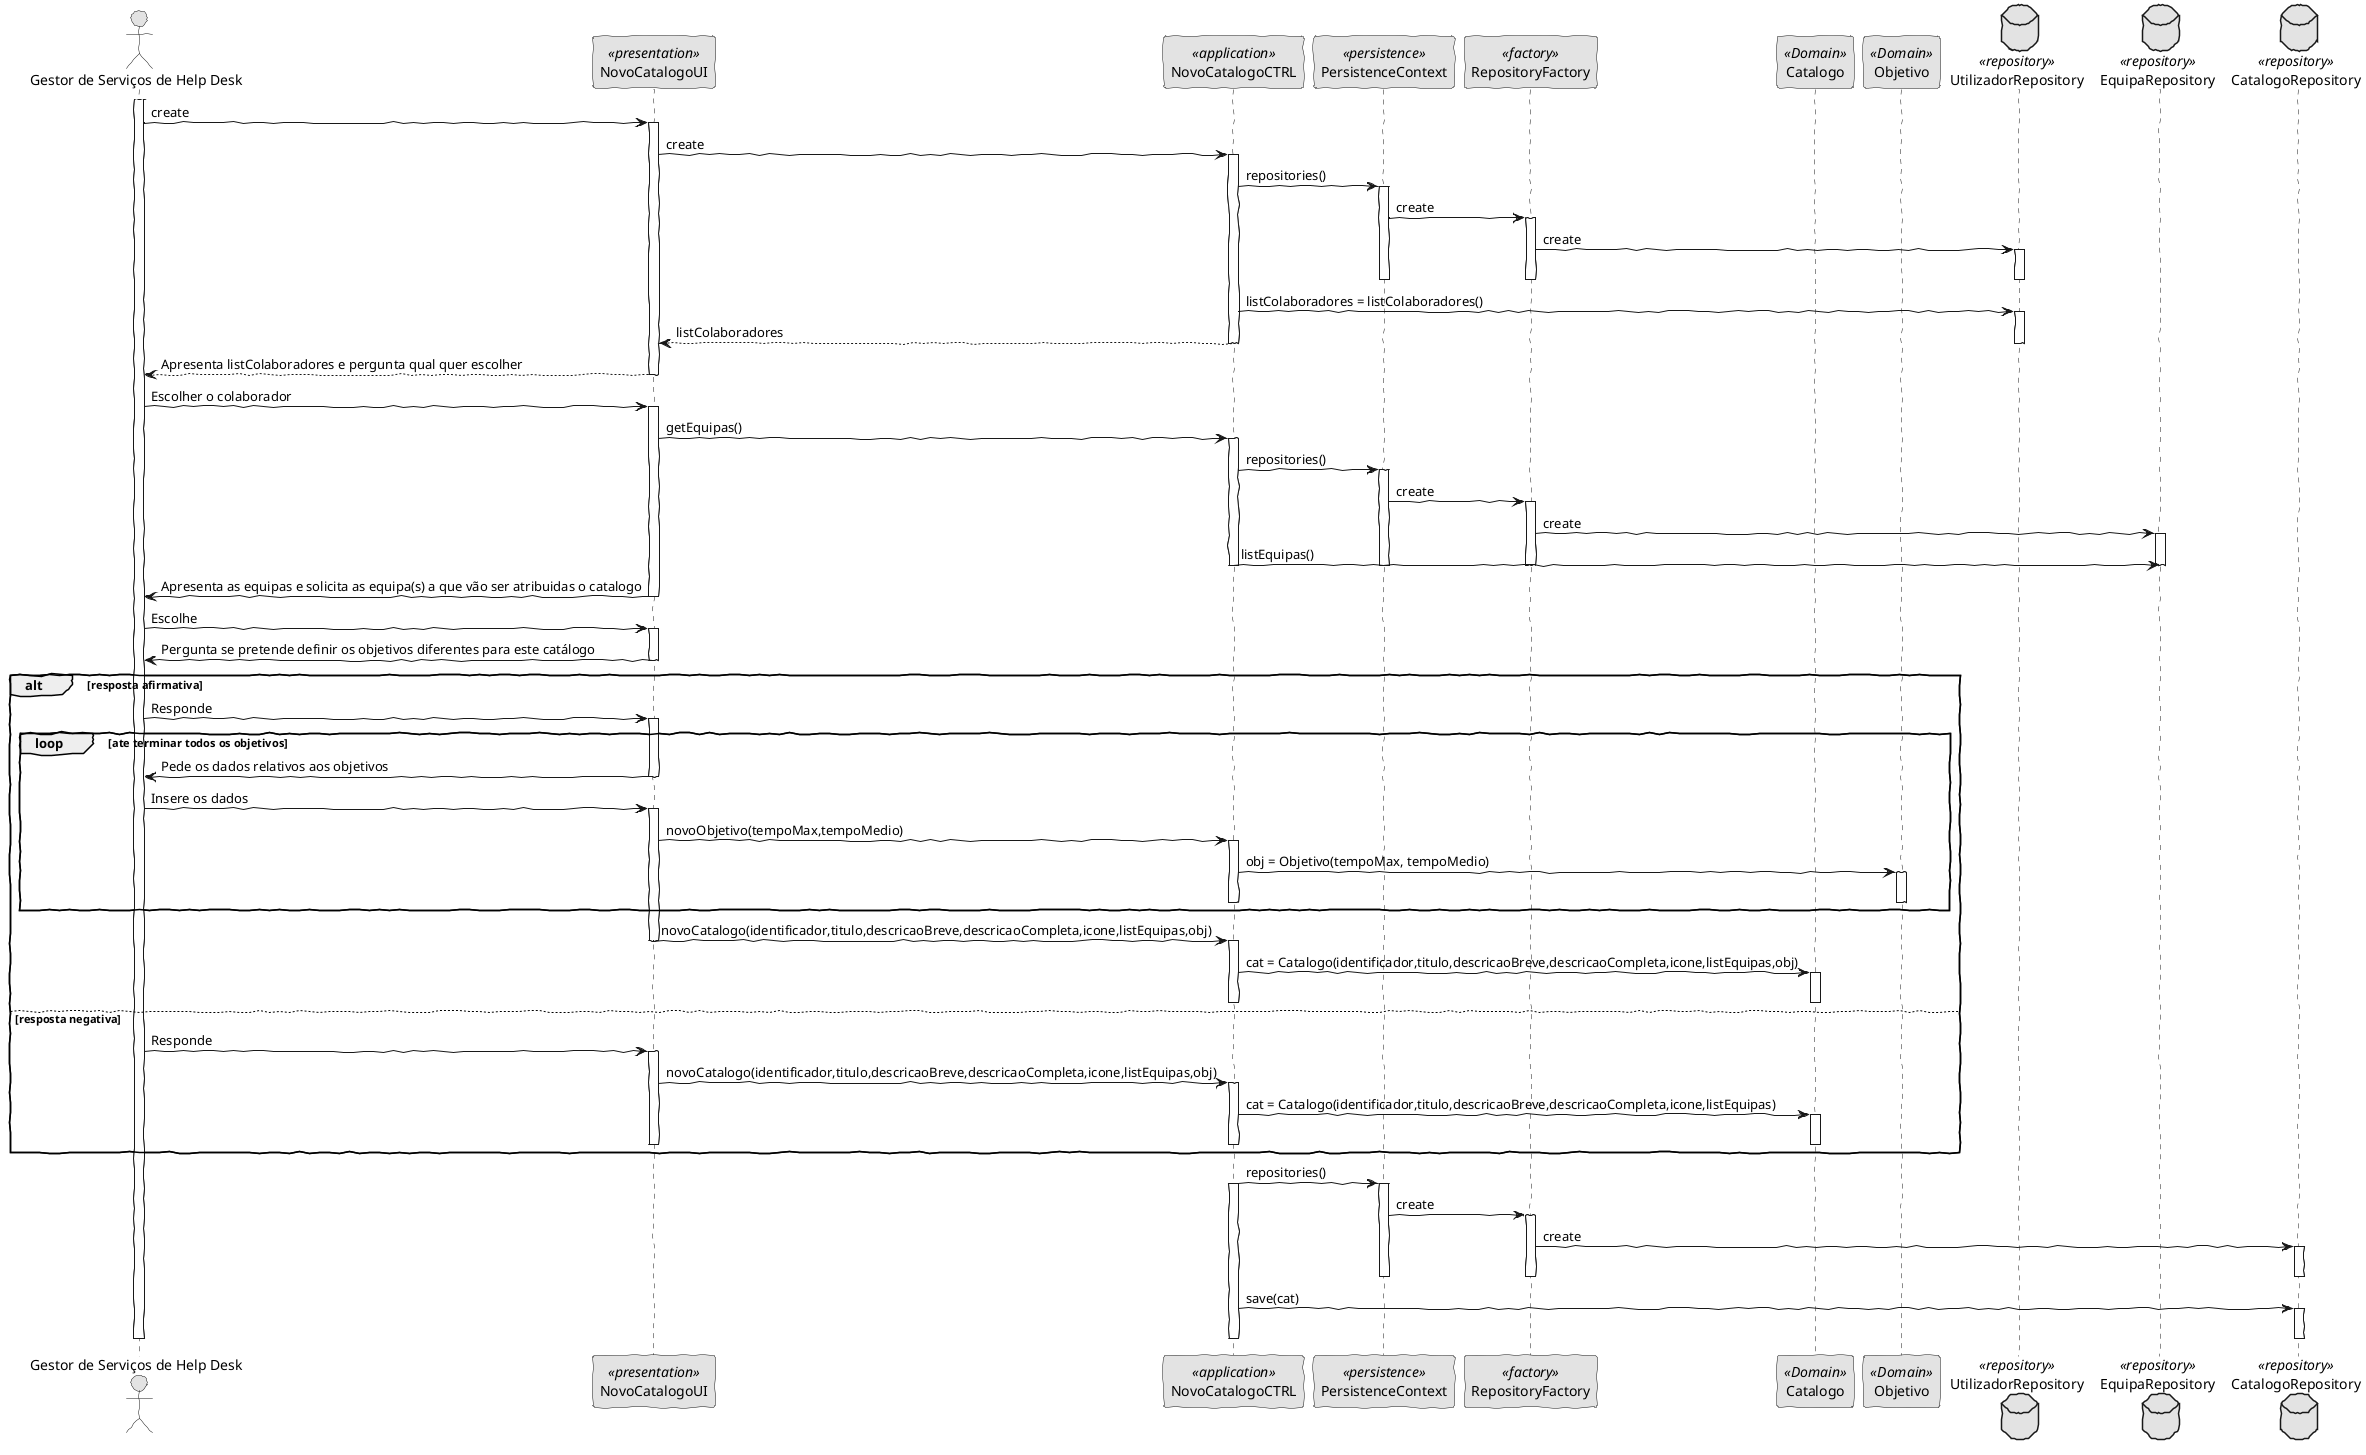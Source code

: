 @startuml
'http://plantuml.com/skinparam.html
skinparam handwritten true
skinparam monochrome true
skinparam packageStyle rect
skinparam defaultFontName FG Virgil
skinparam shadowing false

Actor "Gestor de Serviços de Help Desk" as Actor
participant NovoCatalogoUI as UI <<presentation>>
participant NovoCatalogoCTRL as Controller <<application>>
participant PersistenceContext as Persistence <<persistence>>
participant RepositoryFactory as Factory <<factory>>
participant Catalogo as Catalogo <<Domain>>
participant Objetivo as Objetivo <<Domain>>
database UtilizadorRepository as URepository <<repository>>
database EquipaRepository as ERepository <<repository>>
database CatalogoRepository as CRepository <<repository>>


activate Actor
    Actor -> UI: create
    activate UI
      UI -> Controller: create
    activate Controller
        Controller -> Persistence: repositories()
    activate Persistence
        Persistence -> Factory: create
    activate Factory
        Factory -> URepository: create
    activate URepository
    deactivate Persistence
    deactivate Factory
    deactivate URepository
        Controller -> URepository: listColaboradores = listColaboradores()
    activate URepository
        Controller --> UI: listColaboradores
    deactivate URepository
    deactivate Controller
        UI --> Actor : Apresenta listColaboradores e pergunta qual quer escolher
    deactivate UI
      Actor -> UI: Escolher o colaborador
    activate UI
    UI -> Controller: getEquipas()
    activate Controller
    Controller -> Persistence: repositories()
    activate Persistence
        Persistence -> Factory: create
    activate Factory
        Factory -> ERepository: create
    activate ERepository
      Controller -> ERepository : listEquipas()
    deactivate Controller
    deactivate Persistence
    deactivate Factory
    deactivate ERepository
      UI -> Actor: Apresenta as equipas e solicita as equipa(s) a que vão ser atribuidas o catalogo
    deactivate UI
      Actor -> UI: Escolhe
    activate UI
      
      UI -> Actor: Pergunta se pretende definir os objetivos diferentes para este catálogo
    deactivate UI
    
    alt resposta afirmativa
    
    Actor -> UI: Responde
    activate UI
    
    loop ate terminar todos os objetivos 
      UI ->   Actor: Pede os dados relativos aos objetivos
    deactivate UI
      Actor -> UI: Insere os dados
    activate UI
      UI -> Controller: novoObjetivo(tempoMax,tempoMedio)
    activate Controller
      Controller -> Objetivo: obj = Objetivo(tempoMax, tempoMedio)
    activate Objetivo
    deactivate Objetivo
    deactivate Controller
    end
     
      UI -> Controller: novoCatalogo(identificador,titulo,descricaoBreve,descricaoCompleta,icone,listEquipas,obj)
    deactivate UI
    activate Controller
      Controller -> Catalogo: cat = Catalogo(identificador,titulo,descricaoBreve,descricaoCompleta,icone,listEquipas,obj)
    activate Catalogo
    deactivate Catalogo
    deactivate Controller
    else resposta negativa 
      Actor -> UI: Responde
    activate UI
      UI -> Controller: novoCatalogo(identificador,titulo,descricaoBreve,descricaoCompleta,icone,listEquipas,obj)
    activate Controller
      Controller -> Catalogo: cat = Catalogo(identificador,titulo,descricaoBreve,descricaoCompleta,icone,listEquipas)
    activate Catalogo
    deactivate Catalogo
    deactivate Controller
    deactivate UI
    end

      Controller -> Persistence: repositories()
    activate Controller
    activate Persistence
      Persistence -> Factory: create
    activate Factory
      Factory -> CRepository: create
    activate CRepository
    deactivate Persistence
    deactivate Factory
    deactivate CRepository
      Controller -> CRepository: save(cat)
    activate CRepository
    deactivate CRepository
    deactivate Controller
  
deactivate Actor
@enduml